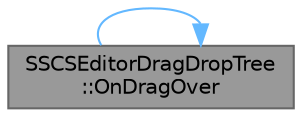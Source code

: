 digraph "SSCSEditorDragDropTree::OnDragOver"
{
 // INTERACTIVE_SVG=YES
 // LATEX_PDF_SIZE
  bgcolor="transparent";
  edge [fontname=Helvetica,fontsize=10,labelfontname=Helvetica,labelfontsize=10];
  node [fontname=Helvetica,fontsize=10,shape=box,height=0.2,width=0.4];
  rankdir="LR";
  Node1 [id="Node000001",label="SSCSEditorDragDropTree\l::OnDragOver",height=0.2,width=0.4,color="gray40", fillcolor="grey60", style="filled", fontcolor="black",tooltip="Object construction - mostly defers to the base STreeView."];
  Node1 -> Node1 [id="edge1_Node000001_Node000001",color="steelblue1",style="solid",tooltip=" "];
}
